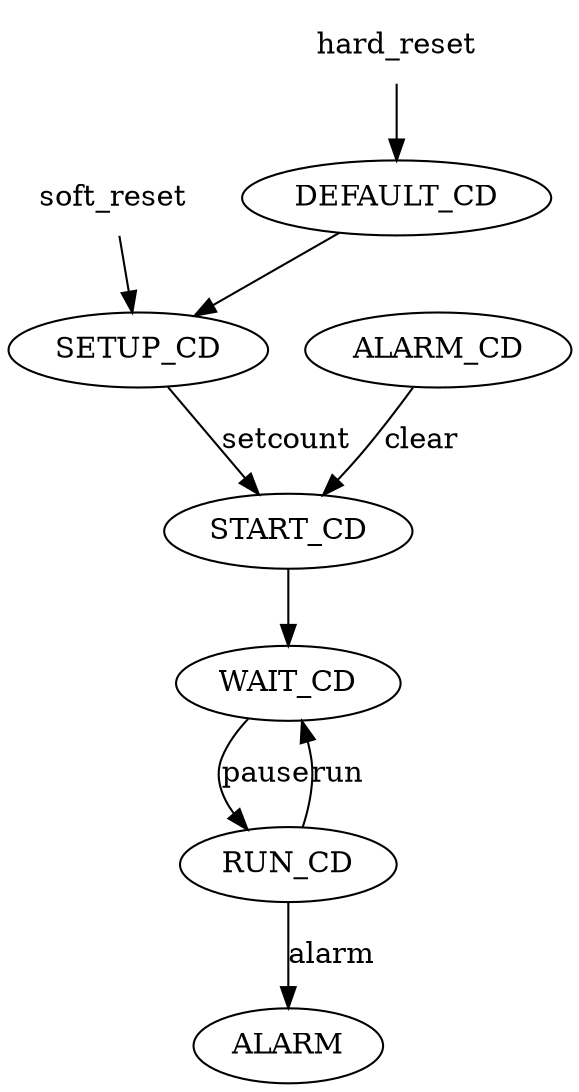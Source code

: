 digraph countdown {
node [shape = plaintext] soft_reset, hard_reset;
node [shape = ellipse];
hard_reset -> DEFAULT_CD;
soft_reset -> SETUP_CD;
DEFAULT_CD -> SETUP_CD;
SETUP_CD -> START_CD [ label = "setcount" ];
START_CD -> WAIT_CD;
WAIT_CD -> RUN_CD [ label = "pause" ];
RUN_CD -> WAIT_CD [ label = "run" ];
RUN_CD -> ALARM [ label = "alarm" ];
ALARM_CD -> START_CD [ label = "clear" ];
}

